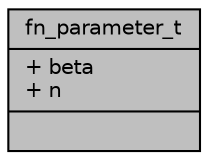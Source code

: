 digraph "fn_parameter_t"
{
  edge [fontname="Helvetica",fontsize="10",labelfontname="Helvetica",labelfontsize="10"];
  node [fontname="Helvetica",fontsize="10",shape=record];
  Node1 [label="{fn_parameter_t\n|+ beta\l+ n\l|}",height=0.2,width=0.4,color="black", fillcolor="grey75", style="filled", fontcolor="black"];
}
